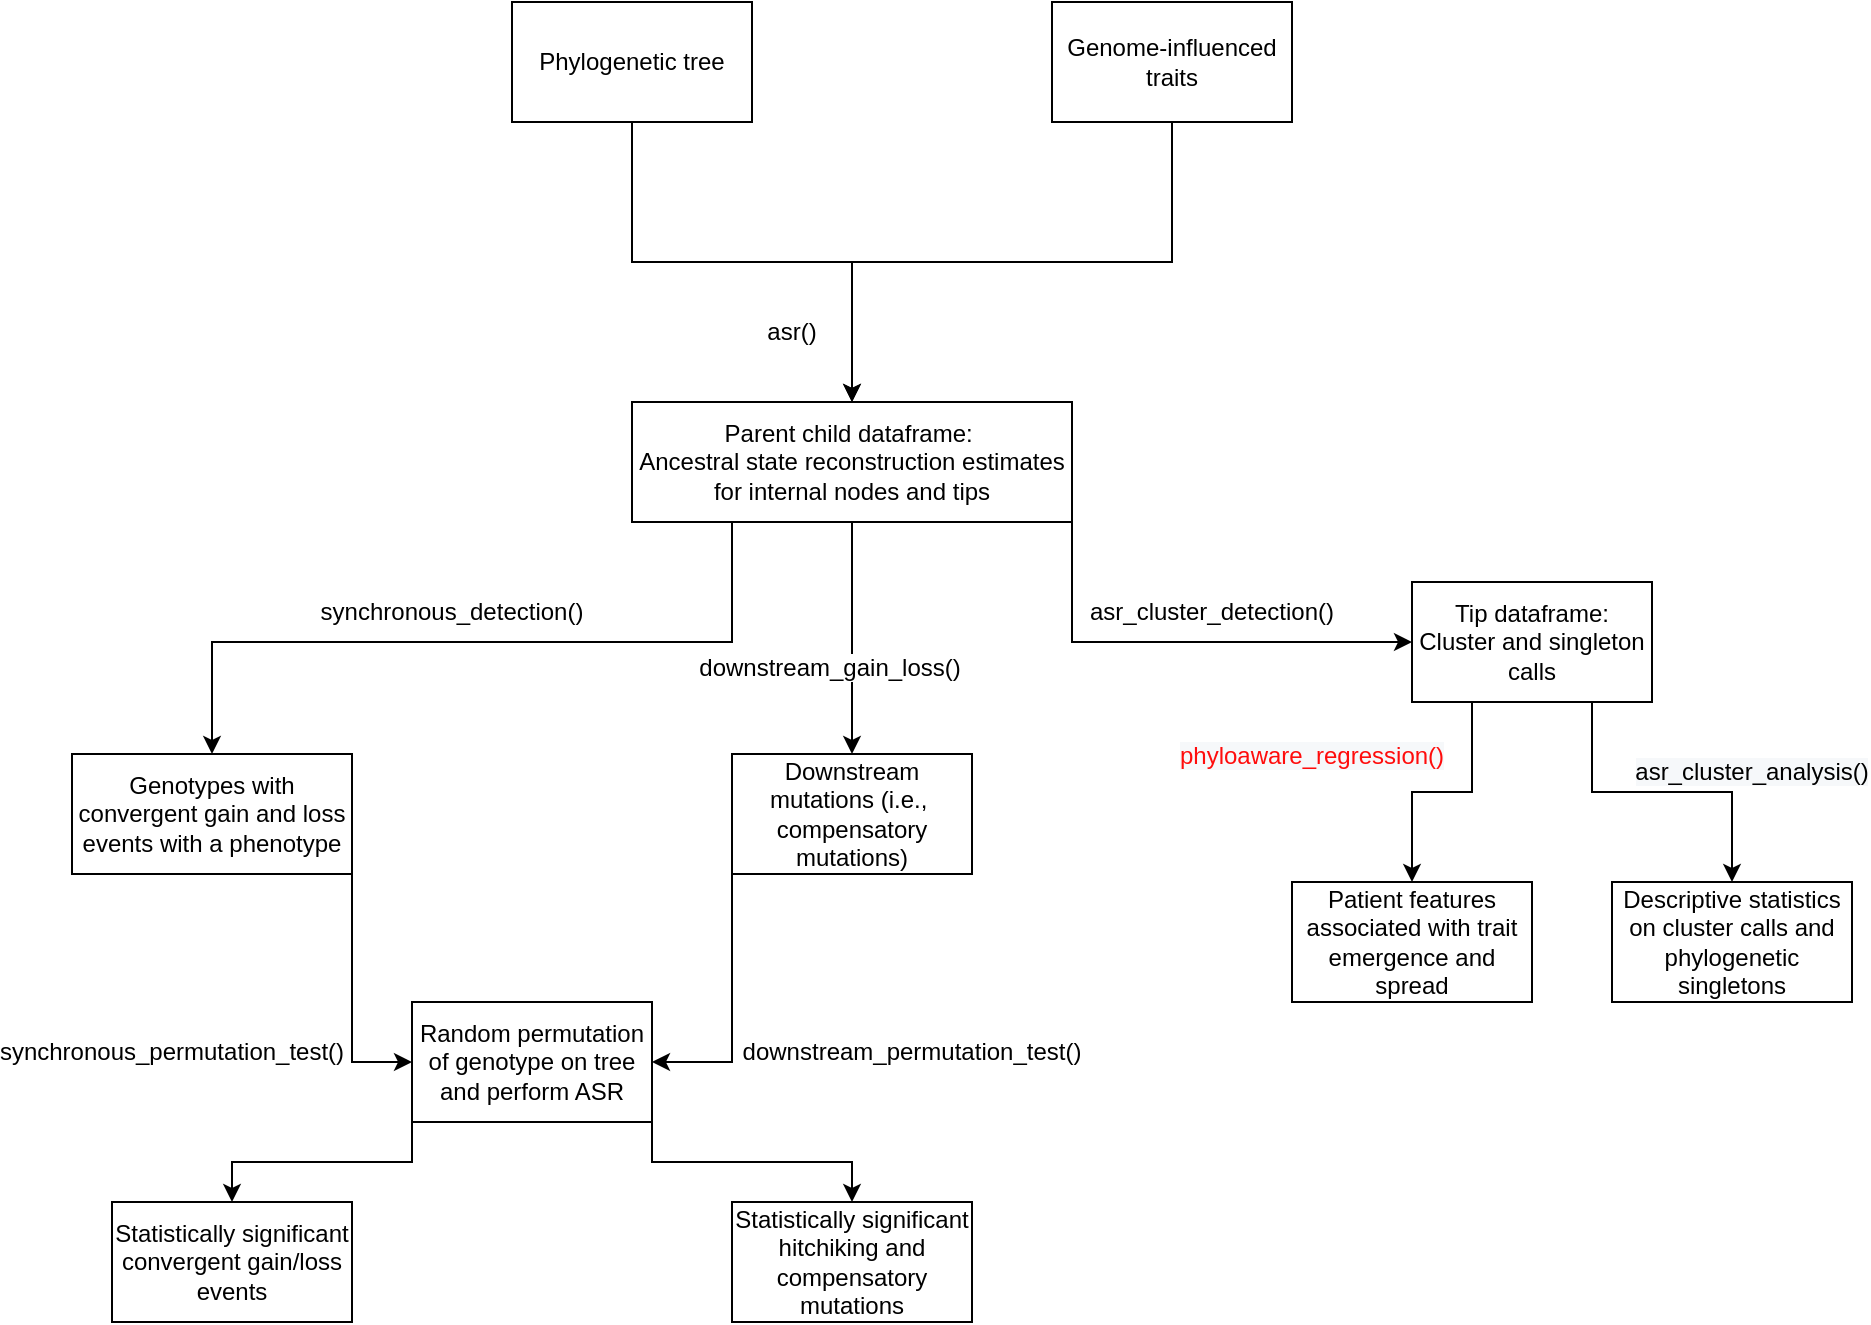 <mxfile version="26.0.11">
  <diagram name="Page-1" id="QHLc6RWq4DiNQUzMCRkT">
    <mxGraphModel dx="1804" dy="615" grid="1" gridSize="10" guides="1" tooltips="1" connect="1" arrows="1" fold="1" page="1" pageScale="1" pageWidth="850" pageHeight="1100" math="0" shadow="0">
      <root>
        <mxCell id="0" />
        <mxCell id="1" parent="0" />
        <mxCell id="VNcOllqoroxEwjGYsbXY-9" style="edgeStyle=orthogonalEdgeStyle;rounded=0;orthogonalLoop=1;jettySize=auto;html=1;exitX=0.5;exitY=1;exitDx=0;exitDy=0;" parent="1" source="VNcOllqoroxEwjGYsbXY-1" target="VNcOllqoroxEwjGYsbXY-2" edge="1">
          <mxGeometry relative="1" as="geometry" />
        </mxCell>
        <mxCell id="VNcOllqoroxEwjGYsbXY-1" value="Phylogenetic tree" style="rounded=0;whiteSpace=wrap;html=1;" parent="1" vertex="1">
          <mxGeometry x="210" width="120" height="60" as="geometry" />
        </mxCell>
        <mxCell id="imIZca2bCh2cf1kf2X_s-3" style="edgeStyle=orthogonalEdgeStyle;rounded=0;orthogonalLoop=1;jettySize=auto;html=1;exitX=1;exitY=1;exitDx=0;exitDy=0;entryX=0;entryY=0.5;entryDx=0;entryDy=0;" parent="1" source="VNcOllqoroxEwjGYsbXY-2" target="imIZca2bCh2cf1kf2X_s-1" edge="1">
          <mxGeometry relative="1" as="geometry" />
        </mxCell>
        <mxCell id="imIZca2bCh2cf1kf2X_s-8" style="edgeStyle=orthogonalEdgeStyle;rounded=0;orthogonalLoop=1;jettySize=auto;html=1;exitX=0;exitY=1;exitDx=0;exitDy=0;" parent="1" source="VNcOllqoroxEwjGYsbXY-2" target="VNcOllqoroxEwjGYsbXY-16" edge="1">
          <mxGeometry relative="1" as="geometry">
            <Array as="points">
              <mxPoint x="320" y="320" />
              <mxPoint x="60" y="320" />
            </Array>
          </mxGeometry>
        </mxCell>
        <mxCell id="imIZca2bCh2cf1kf2X_s-9" style="edgeStyle=orthogonalEdgeStyle;rounded=0;orthogonalLoop=1;jettySize=auto;html=1;exitX=0.5;exitY=1;exitDx=0;exitDy=0;" parent="1" source="VNcOllqoroxEwjGYsbXY-2" target="VNcOllqoroxEwjGYsbXY-28" edge="1">
          <mxGeometry relative="1" as="geometry" />
        </mxCell>
        <mxCell id="VNcOllqoroxEwjGYsbXY-2" value="Parent child dataframe:&amp;nbsp;&lt;div&gt;Ancestral state reconstruction estimates for internal nodes and tips&lt;/div&gt;" style="rounded=0;whiteSpace=wrap;html=1;" parent="1" vertex="1">
          <mxGeometry x="270" y="200" width="220" height="60" as="geometry" />
        </mxCell>
        <mxCell id="VNcOllqoroxEwjGYsbXY-4" value="asr()" style="text;strokeColor=none;align=center;fillColor=none;html=1;verticalAlign=middle;whiteSpace=wrap;rounded=0;" parent="1" vertex="1">
          <mxGeometry x="320" y="150" width="60" height="30" as="geometry" />
        </mxCell>
        <mxCell id="VNcOllqoroxEwjGYsbXY-11" value="Descriptive statistics on cluster calls and phylogenetic singletons" style="rounded=0;whiteSpace=wrap;html=1;" parent="1" vertex="1">
          <mxGeometry x="760" y="440" width="120" height="60" as="geometry" />
        </mxCell>
        <mxCell id="VNcOllqoroxEwjGYsbXY-13" value="asr_cluster_detection()" style="text;strokeColor=none;align=center;fillColor=none;html=1;verticalAlign=middle;whiteSpace=wrap;rounded=0;" parent="1" vertex="1">
          <mxGeometry x="530" y="290" width="60" height="30" as="geometry" />
        </mxCell>
        <mxCell id="aSbFs4OQgKcLIXqlhelV-13" style="edgeStyle=orthogonalEdgeStyle;rounded=0;orthogonalLoop=1;jettySize=auto;html=1;exitX=1;exitY=1;exitDx=0;exitDy=0;entryX=0;entryY=0.5;entryDx=0;entryDy=0;" parent="1" source="VNcOllqoroxEwjGYsbXY-16" target="aSbFs4OQgKcLIXqlhelV-11" edge="1">
          <mxGeometry relative="1" as="geometry">
            <Array as="points">
              <mxPoint x="130" y="530" />
            </Array>
          </mxGeometry>
        </mxCell>
        <mxCell id="VNcOllqoroxEwjGYsbXY-16" value="Genotypes with convergent gain and loss events with a phenotype" style="rounded=0;whiteSpace=wrap;html=1;textDirection=ltr;horizontal=1;verticalAlign=middle;" parent="1" vertex="1">
          <mxGeometry x="-10" y="376" width="140" height="60" as="geometry" />
        </mxCell>
        <mxCell id="VNcOllqoroxEwjGYsbXY-18" value="&lt;span style=&quot;text-align: start; background-color: rgb(255, 255, 255);&quot;&gt;&lt;font style=&quot;color: rgb(0, 0, 0);&quot; face=&quot;Helvetica&quot;&gt;synchronous_detection()&lt;/font&gt;&lt;/span&gt;" style="text;strokeColor=none;align=center;fillColor=none;html=1;verticalAlign=middle;whiteSpace=wrap;rounded=0;fontColor=#FF0000;" parent="1" vertex="1">
          <mxGeometry x="150" y="290" width="60" height="30" as="geometry" />
        </mxCell>
        <mxCell id="VNcOllqoroxEwjGYsbXY-23" value="Patient features associated with trait emergence and spread" style="rounded=0;whiteSpace=wrap;html=1;" parent="1" vertex="1">
          <mxGeometry x="600" y="440" width="120" height="60" as="geometry" />
        </mxCell>
        <mxCell id="VNcOllqoroxEwjGYsbXY-26" value="&lt;span style=&quot;text-align: start; background-color: rgb(246, 248, 250);&quot;&gt;&lt;font style=&quot;&quot; face=&quot;Helvetica&quot;&gt;phyloaware_regression()&lt;/font&gt;&lt;/span&gt;" style="text;strokeColor=none;align=center;fillColor=none;html=1;verticalAlign=middle;whiteSpace=wrap;rounded=0;fontColor=#FF0C0C;" parent="1" vertex="1">
          <mxGeometry x="580" y="362" width="60" height="30" as="geometry" />
        </mxCell>
        <mxCell id="aSbFs4OQgKcLIXqlhelV-17" style="edgeStyle=orthogonalEdgeStyle;rounded=0;orthogonalLoop=1;jettySize=auto;html=1;exitX=0;exitY=1;exitDx=0;exitDy=0;entryX=1;entryY=0.5;entryDx=0;entryDy=0;" parent="1" source="VNcOllqoroxEwjGYsbXY-28" target="aSbFs4OQgKcLIXqlhelV-11" edge="1">
          <mxGeometry relative="1" as="geometry" />
        </mxCell>
        <mxCell id="VNcOllqoroxEwjGYsbXY-28" value="Downstream mutations (i.e.,&amp;nbsp; compensatory mutations)" style="whiteSpace=wrap;html=1;" parent="1" vertex="1">
          <mxGeometry x="320" y="376" width="120" height="60" as="geometry" />
        </mxCell>
        <mxCell id="VNcOllqoroxEwjGYsbXY-30" value="&lt;div style=&quot;text-align: start;&quot;&gt;&lt;font style=&quot;background-color: light-dark(rgb(255, 255, 255), rgb(255, 138, 138)); color: rgb(0, 0, 0);&quot;&gt;downstream_gain_loss()&lt;/font&gt;&lt;/div&gt;" style="text;strokeColor=none;align=center;fillColor=none;html=1;verticalAlign=middle;whiteSpace=wrap;rounded=0;fontColor=#FF0C0C;" parent="1" vertex="1">
          <mxGeometry x="339" y="318" width="60" height="30" as="geometry" />
        </mxCell>
        <mxCell id="VNcOllqoroxEwjGYsbXY-38" style="edgeStyle=orthogonalEdgeStyle;rounded=0;orthogonalLoop=1;jettySize=auto;html=1;exitX=0.5;exitY=1;exitDx=0;exitDy=0;entryX=0.5;entryY=0;entryDx=0;entryDy=0;" parent="1" source="VNcOllqoroxEwjGYsbXY-36" target="VNcOllqoroxEwjGYsbXY-2" edge="1">
          <mxGeometry relative="1" as="geometry" />
        </mxCell>
        <mxCell id="VNcOllqoroxEwjGYsbXY-36" value="Genome-influenced traits" style="rounded=0;whiteSpace=wrap;html=1;" parent="1" vertex="1">
          <mxGeometry x="480" width="120" height="60" as="geometry" />
        </mxCell>
        <mxCell id="aSbFs4OQgKcLIXqlhelV-4" value="Statistically significant convergent gain/loss events" style="rounded=0;whiteSpace=wrap;html=1;" parent="1" vertex="1">
          <mxGeometry x="10" y="600" width="120" height="60" as="geometry" />
        </mxCell>
        <mxCell id="aSbFs4OQgKcLIXqlhelV-6" value="Statistically significant hitchiking and compensatory mutations" style="rounded=0;whiteSpace=wrap;html=1;" parent="1" vertex="1">
          <mxGeometry x="320" y="600" width="120" height="60" as="geometry" />
        </mxCell>
        <mxCell id="aSbFs4OQgKcLIXqlhelV-8" value="&lt;span&gt;&lt;font style=&quot;color: rgb(0, 0, 0);&quot;&gt;synchronous_permutation_test()&lt;/font&gt;&lt;/span&gt;" style="text;strokeColor=none;align=center;fillColor=none;html=1;verticalAlign=middle;whiteSpace=wrap;rounded=0;" parent="1" vertex="1">
          <mxGeometry x="10" y="510" width="60" height="30" as="geometry" />
        </mxCell>
        <mxCell id="aSbFs4OQgKcLIXqlhelV-10" value="&lt;span&gt;&lt;font style=&quot;color: rgb(0, 0, 0);&quot;&gt;downstream_permutation_test()&lt;/font&gt;&lt;/span&gt;" style="text;strokeColor=none;align=center;fillColor=none;html=1;verticalAlign=middle;whiteSpace=wrap;rounded=0;" parent="1" vertex="1">
          <mxGeometry x="380" y="510" width="60" height="30" as="geometry" />
        </mxCell>
        <mxCell id="aSbFs4OQgKcLIXqlhelV-15" style="edgeStyle=orthogonalEdgeStyle;rounded=0;orthogonalLoop=1;jettySize=auto;html=1;exitX=0;exitY=1;exitDx=0;exitDy=0;" parent="1" source="aSbFs4OQgKcLIXqlhelV-11" target="aSbFs4OQgKcLIXqlhelV-4" edge="1">
          <mxGeometry relative="1" as="geometry" />
        </mxCell>
        <mxCell id="aSbFs4OQgKcLIXqlhelV-18" style="edgeStyle=orthogonalEdgeStyle;rounded=0;orthogonalLoop=1;jettySize=auto;html=1;exitX=1;exitY=1;exitDx=0;exitDy=0;entryX=0.5;entryY=0;entryDx=0;entryDy=0;" parent="1" source="aSbFs4OQgKcLIXqlhelV-11" target="aSbFs4OQgKcLIXqlhelV-6" edge="1">
          <mxGeometry relative="1" as="geometry" />
        </mxCell>
        <mxCell id="aSbFs4OQgKcLIXqlhelV-11" value="Random permutation of genotype on tree and perform ASR" style="rounded=0;whiteSpace=wrap;html=1;" parent="1" vertex="1">
          <mxGeometry x="160" y="500" width="120" height="60" as="geometry" />
        </mxCell>
        <mxCell id="imIZca2bCh2cf1kf2X_s-4" style="edgeStyle=orthogonalEdgeStyle;rounded=0;orthogonalLoop=1;jettySize=auto;html=1;exitX=0.25;exitY=1;exitDx=0;exitDy=0;" parent="1" source="imIZca2bCh2cf1kf2X_s-1" target="VNcOllqoroxEwjGYsbXY-23" edge="1">
          <mxGeometry relative="1" as="geometry" />
        </mxCell>
        <mxCell id="imIZca2bCh2cf1kf2X_s-5" style="edgeStyle=orthogonalEdgeStyle;rounded=0;orthogonalLoop=1;jettySize=auto;html=1;exitX=0.75;exitY=1;exitDx=0;exitDy=0;" parent="1" source="imIZca2bCh2cf1kf2X_s-1" target="VNcOllqoroxEwjGYsbXY-11" edge="1">
          <mxGeometry relative="1" as="geometry" />
        </mxCell>
        <mxCell id="imIZca2bCh2cf1kf2X_s-1" value="Tip dataframe: Cluster and singleton calls" style="rounded=0;whiteSpace=wrap;html=1;" parent="1" vertex="1">
          <mxGeometry x="660" y="290" width="120" height="60" as="geometry" />
        </mxCell>
        <mxCell id="imIZca2bCh2cf1kf2X_s-2" value="&lt;span style=&quot;text-align: start; background-color: rgb(246, 248, 250);&quot;&gt;&lt;font style=&quot;color: rgb(0, 0, 0);&quot; face=&quot;Helvetica&quot;&gt;asr_cluster_analysis()&lt;/font&gt;&lt;/span&gt;" style="text;strokeColor=none;align=center;fillColor=none;html=1;verticalAlign=middle;whiteSpace=wrap;rounded=0;fontColor=#FF0C0C;" parent="1" vertex="1">
          <mxGeometry x="800" y="370" width="60" height="30" as="geometry" />
        </mxCell>
      </root>
    </mxGraphModel>
  </diagram>
</mxfile>
